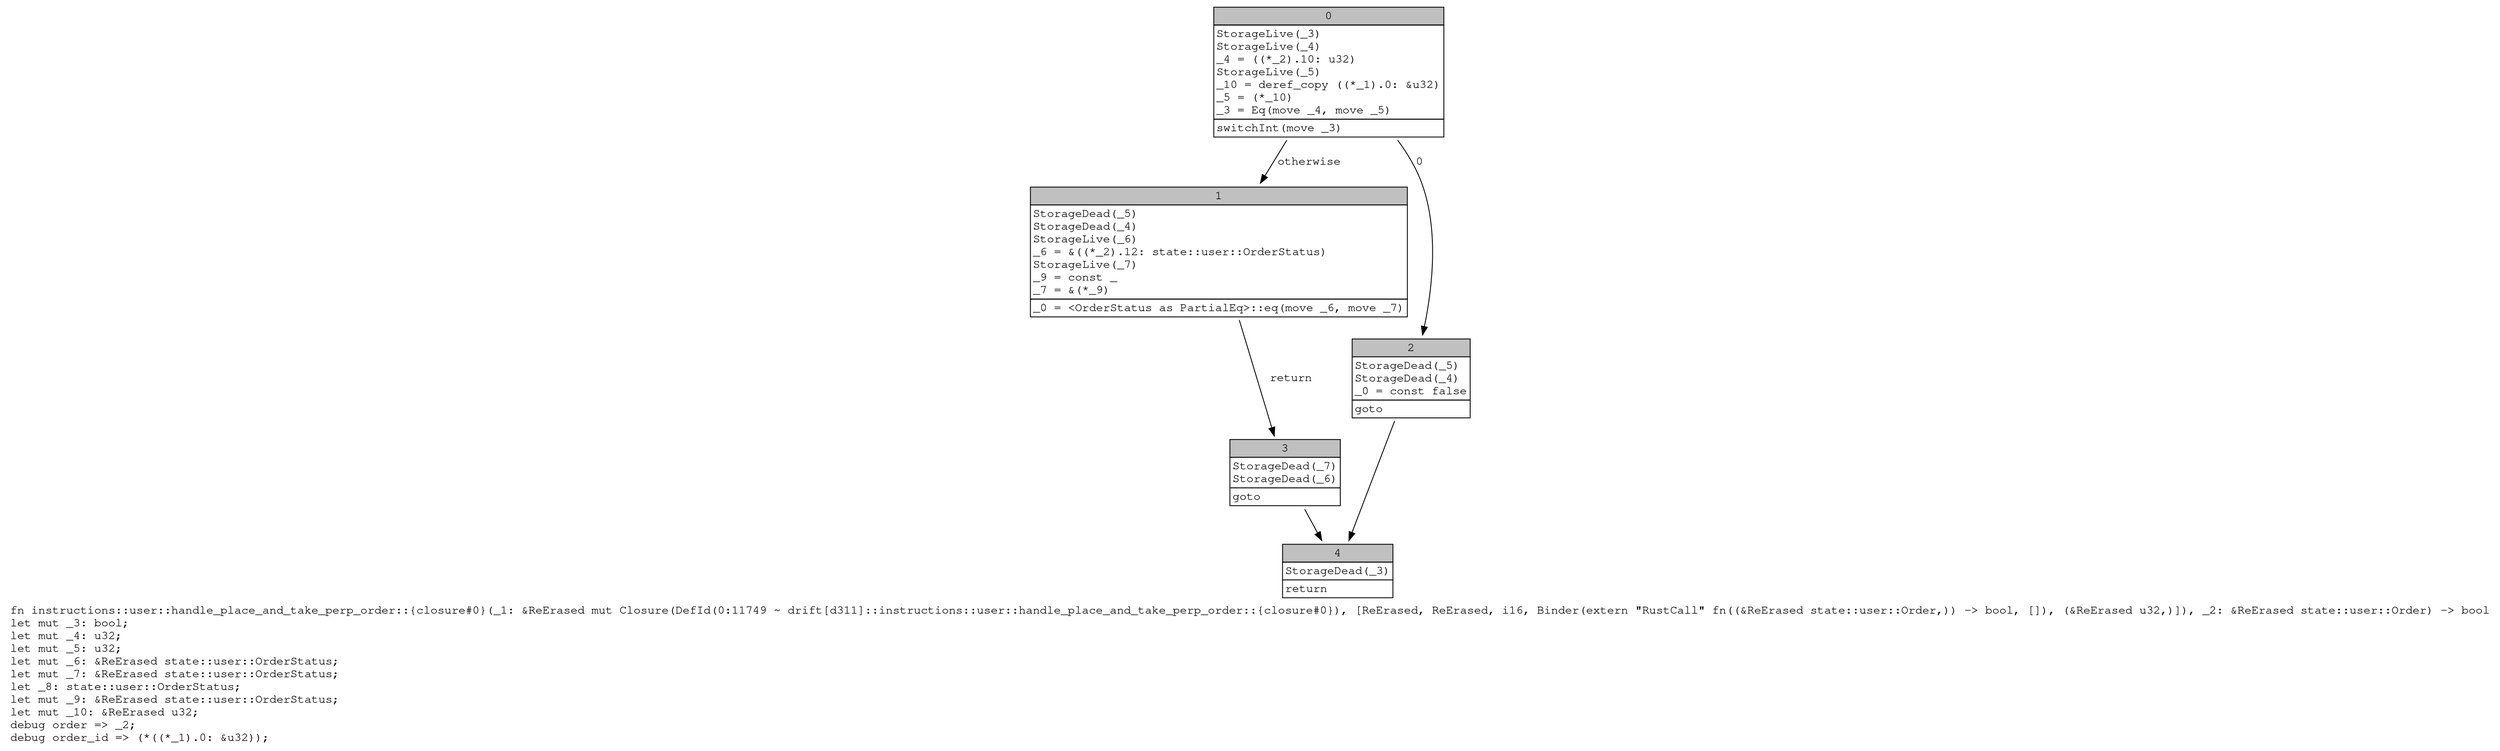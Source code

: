 digraph Mir_0_11749 {
    graph [fontname="Courier, monospace"];
    node [fontname="Courier, monospace"];
    edge [fontname="Courier, monospace"];
    label=<fn instructions::user::handle_place_and_take_perp_order::{closure#0}(_1: &amp;ReErased mut Closure(DefId(0:11749 ~ drift[d311]::instructions::user::handle_place_and_take_perp_order::{closure#0}), [ReErased, ReErased, i16, Binder(extern &quot;RustCall&quot; fn((&amp;ReErased state::user::Order,)) -&gt; bool, []), (&amp;ReErased u32,)]), _2: &amp;ReErased state::user::Order) -&gt; bool<br align="left"/>let mut _3: bool;<br align="left"/>let mut _4: u32;<br align="left"/>let mut _5: u32;<br align="left"/>let mut _6: &amp;ReErased state::user::OrderStatus;<br align="left"/>let mut _7: &amp;ReErased state::user::OrderStatus;<br align="left"/>let _8: state::user::OrderStatus;<br align="left"/>let mut _9: &amp;ReErased state::user::OrderStatus;<br align="left"/>let mut _10: &amp;ReErased u32;<br align="left"/>debug order =&gt; _2;<br align="left"/>debug order_id =&gt; (*((*_1).0: &amp;u32));<br align="left"/>>;
    bb0__0_11749 [shape="none", label=<<table border="0" cellborder="1" cellspacing="0"><tr><td bgcolor="gray" align="center" colspan="1">0</td></tr><tr><td align="left" balign="left">StorageLive(_3)<br/>StorageLive(_4)<br/>_4 = ((*_2).10: u32)<br/>StorageLive(_5)<br/>_10 = deref_copy ((*_1).0: &amp;u32)<br/>_5 = (*_10)<br/>_3 = Eq(move _4, move _5)<br/></td></tr><tr><td align="left">switchInt(move _3)</td></tr></table>>];
    bb1__0_11749 [shape="none", label=<<table border="0" cellborder="1" cellspacing="0"><tr><td bgcolor="gray" align="center" colspan="1">1</td></tr><tr><td align="left" balign="left">StorageDead(_5)<br/>StorageDead(_4)<br/>StorageLive(_6)<br/>_6 = &amp;((*_2).12: state::user::OrderStatus)<br/>StorageLive(_7)<br/>_9 = const _<br/>_7 = &amp;(*_9)<br/></td></tr><tr><td align="left">_0 = &lt;OrderStatus as PartialEq&gt;::eq(move _6, move _7)</td></tr></table>>];
    bb2__0_11749 [shape="none", label=<<table border="0" cellborder="1" cellspacing="0"><tr><td bgcolor="gray" align="center" colspan="1">2</td></tr><tr><td align="left" balign="left">StorageDead(_5)<br/>StorageDead(_4)<br/>_0 = const false<br/></td></tr><tr><td align="left">goto</td></tr></table>>];
    bb3__0_11749 [shape="none", label=<<table border="0" cellborder="1" cellspacing="0"><tr><td bgcolor="gray" align="center" colspan="1">3</td></tr><tr><td align="left" balign="left">StorageDead(_7)<br/>StorageDead(_6)<br/></td></tr><tr><td align="left">goto</td></tr></table>>];
    bb4__0_11749 [shape="none", label=<<table border="0" cellborder="1" cellspacing="0"><tr><td bgcolor="gray" align="center" colspan="1">4</td></tr><tr><td align="left" balign="left">StorageDead(_3)<br/></td></tr><tr><td align="left">return</td></tr></table>>];
    bb0__0_11749 -> bb2__0_11749 [label="0"];
    bb0__0_11749 -> bb1__0_11749 [label="otherwise"];
    bb1__0_11749 -> bb3__0_11749 [label="return"];
    bb2__0_11749 -> bb4__0_11749 [label=""];
    bb3__0_11749 -> bb4__0_11749 [label=""];
}
